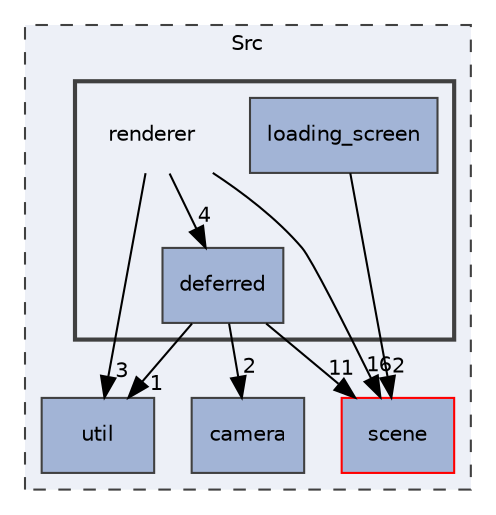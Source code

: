 digraph "C:/Users/jonas/Desktop/GraphicEngine/Src/renderer"
{
 // INTERACTIVE_SVG=YES
 // LATEX_PDF_SIZE
  bgcolor="transparent";
  edge [fontname="Helvetica",fontsize="10",labelfontname="Helvetica",labelfontsize="10"];
  node [fontname="Helvetica",fontsize="10",shape=record];
  compound=true
  subgraph clusterdir_413f4e031a85da0d68269c6fd2f76e1c {
    graph [ bgcolor="#edf0f7", pencolor="grey25", style="filled,dashed,", label="Src", fontname="Helvetica", fontsize="10", URL="dir_413f4e031a85da0d68269c6fd2f76e1c.html"]
  dir_517feb0deace64d74c1e186f0ef34274 [shape=box, label="util", style="filled,", fillcolor="#a2b4d6", color="grey25", URL="dir_517feb0deace64d74c1e186f0ef34274.html"];
  dir_fef4120f6678d99701b8db8a3c7b6632 [shape=box, label="camera", style="filled,", fillcolor="#a2b4d6", color="grey25", URL="dir_fef4120f6678d99701b8db8a3c7b6632.html"];
  dir_bd4132eaf25bc91ffa6e489ae31851f6 [shape=box, label="scene", style="filled,", fillcolor="#a2b4d6", color="red", URL="dir_bd4132eaf25bc91ffa6e489ae31851f6.html"];
  subgraph clusterdir_110bf15beb781d7cd423359a55b6cfac {
    graph [ bgcolor="#edf0f7", pencolor="grey25", style="filled,bold,", label="", fontname="Helvetica", fontsize="10", URL="dir_110bf15beb781d7cd423359a55b6cfac.html"]
    dir_110bf15beb781d7cd423359a55b6cfac [shape=plaintext, label="renderer"];
  dir_ed1c4d760211950363a426277334eaee [shape=box, label="deferred", style="filled,", fillcolor="#a2b4d6", color="grey25", URL="dir_ed1c4d760211950363a426277334eaee.html"];
  dir_d23699c24bce8eeb34d14783126da9fc [shape=box, label="loading_screen", style="filled,", fillcolor="#a2b4d6", color="grey25", URL="dir_d23699c24bce8eeb34d14783126da9fc.html"];
  }
  }
  dir_110bf15beb781d7cd423359a55b6cfac->dir_517feb0deace64d74c1e186f0ef34274 [headlabel="3", labeldistance=1.5 headhref="dir_000012_000018.html"];
  dir_110bf15beb781d7cd423359a55b6cfac->dir_bd4132eaf25bc91ffa6e489ae31851f6 [headlabel="16", labeldistance=1.5 headhref="dir_000012_000013.html"];
  dir_110bf15beb781d7cd423359a55b6cfac->dir_ed1c4d760211950363a426277334eaee [headlabel="4", labeldistance=1.5 headhref="dir_000012_000006.html"];
  dir_ed1c4d760211950363a426277334eaee->dir_517feb0deace64d74c1e186f0ef34274 [headlabel="1", labeldistance=1.5 headhref="dir_000006_000018.html"];
  dir_ed1c4d760211950363a426277334eaee->dir_bd4132eaf25bc91ffa6e489ae31851f6 [headlabel="11", labeldistance=1.5 headhref="dir_000006_000013.html"];
  dir_ed1c4d760211950363a426277334eaee->dir_fef4120f6678d99701b8db8a3c7b6632 [headlabel="2", labeldistance=1.5 headhref="dir_000006_000002.html"];
  dir_d23699c24bce8eeb34d14783126da9fc->dir_bd4132eaf25bc91ffa6e489ae31851f6 [headlabel="2", labeldistance=1.5 headhref="dir_000010_000013.html"];
}
